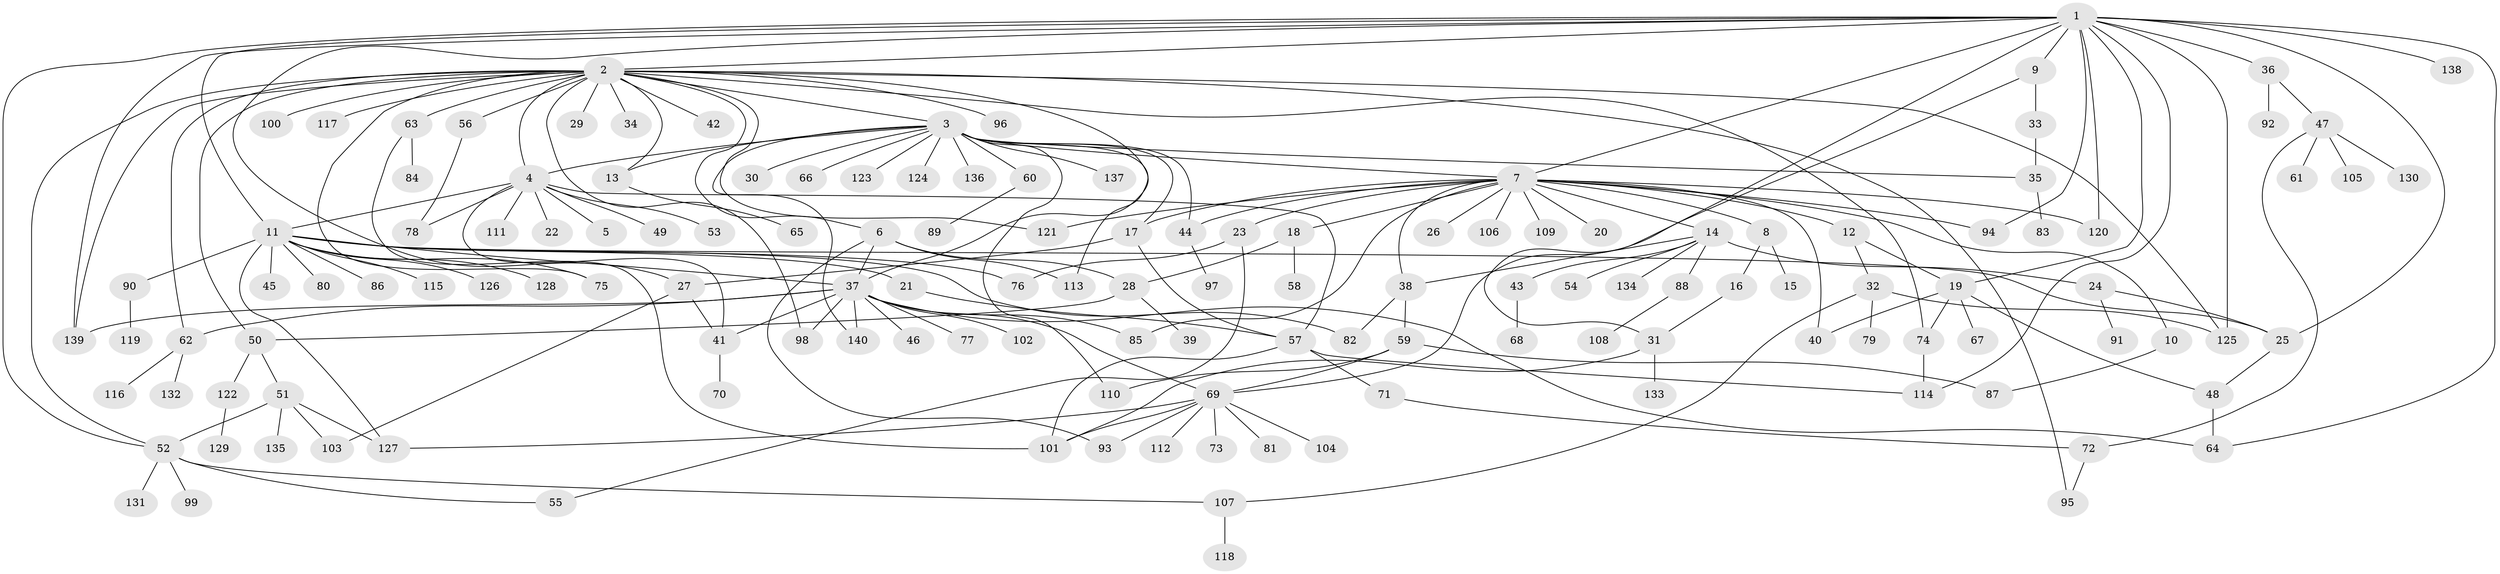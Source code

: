// Generated by graph-tools (version 1.1) at 2025/35/03/09/25 02:35:48]
// undirected, 140 vertices, 200 edges
graph export_dot {
graph [start="1"]
  node [color=gray90,style=filled];
  1;
  2;
  3;
  4;
  5;
  6;
  7;
  8;
  9;
  10;
  11;
  12;
  13;
  14;
  15;
  16;
  17;
  18;
  19;
  20;
  21;
  22;
  23;
  24;
  25;
  26;
  27;
  28;
  29;
  30;
  31;
  32;
  33;
  34;
  35;
  36;
  37;
  38;
  39;
  40;
  41;
  42;
  43;
  44;
  45;
  46;
  47;
  48;
  49;
  50;
  51;
  52;
  53;
  54;
  55;
  56;
  57;
  58;
  59;
  60;
  61;
  62;
  63;
  64;
  65;
  66;
  67;
  68;
  69;
  70;
  71;
  72;
  73;
  74;
  75;
  76;
  77;
  78;
  79;
  80;
  81;
  82;
  83;
  84;
  85;
  86;
  87;
  88;
  89;
  90;
  91;
  92;
  93;
  94;
  95;
  96;
  97;
  98;
  99;
  100;
  101;
  102;
  103;
  104;
  105;
  106;
  107;
  108;
  109;
  110;
  111;
  112;
  113;
  114;
  115;
  116;
  117;
  118;
  119;
  120;
  121;
  122;
  123;
  124;
  125;
  126;
  127;
  128;
  129;
  130;
  131;
  132;
  133;
  134;
  135;
  136;
  137;
  138;
  139;
  140;
  1 -- 2;
  1 -- 7;
  1 -- 9;
  1 -- 11;
  1 -- 19;
  1 -- 25;
  1 -- 27;
  1 -- 31;
  1 -- 36;
  1 -- 52;
  1 -- 64;
  1 -- 94;
  1 -- 114;
  1 -- 120;
  1 -- 125;
  1 -- 138;
  1 -- 139;
  2 -- 3;
  2 -- 4;
  2 -- 6;
  2 -- 13;
  2 -- 29;
  2 -- 34;
  2 -- 37;
  2 -- 42;
  2 -- 50;
  2 -- 52;
  2 -- 56;
  2 -- 62;
  2 -- 63;
  2 -- 74;
  2 -- 75;
  2 -- 95;
  2 -- 96;
  2 -- 98;
  2 -- 100;
  2 -- 117;
  2 -- 121;
  2 -- 125;
  2 -- 139;
  3 -- 4;
  3 -- 7;
  3 -- 13;
  3 -- 17;
  3 -- 30;
  3 -- 35;
  3 -- 44;
  3 -- 60;
  3 -- 66;
  3 -- 110;
  3 -- 113;
  3 -- 123;
  3 -- 124;
  3 -- 136;
  3 -- 137;
  3 -- 140;
  4 -- 5;
  4 -- 11;
  4 -- 22;
  4 -- 41;
  4 -- 49;
  4 -- 53;
  4 -- 57;
  4 -- 78;
  4 -- 111;
  6 -- 28;
  6 -- 37;
  6 -- 93;
  6 -- 113;
  7 -- 8;
  7 -- 10;
  7 -- 12;
  7 -- 14;
  7 -- 17;
  7 -- 18;
  7 -- 20;
  7 -- 23;
  7 -- 26;
  7 -- 38;
  7 -- 40;
  7 -- 44;
  7 -- 85;
  7 -- 94;
  7 -- 106;
  7 -- 109;
  7 -- 120;
  7 -- 121;
  8 -- 15;
  8 -- 16;
  9 -- 33;
  9 -- 69;
  10 -- 87;
  11 -- 21;
  11 -- 25;
  11 -- 37;
  11 -- 45;
  11 -- 75;
  11 -- 76;
  11 -- 80;
  11 -- 82;
  11 -- 86;
  11 -- 90;
  11 -- 115;
  11 -- 126;
  11 -- 127;
  11 -- 128;
  12 -- 19;
  12 -- 32;
  13 -- 65;
  14 -- 24;
  14 -- 38;
  14 -- 43;
  14 -- 54;
  14 -- 88;
  14 -- 134;
  16 -- 31;
  17 -- 27;
  17 -- 57;
  18 -- 28;
  18 -- 58;
  19 -- 40;
  19 -- 48;
  19 -- 67;
  19 -- 74;
  21 -- 57;
  23 -- 55;
  23 -- 76;
  24 -- 25;
  24 -- 91;
  25 -- 48;
  27 -- 41;
  27 -- 103;
  28 -- 39;
  28 -- 50;
  31 -- 101;
  31 -- 133;
  32 -- 79;
  32 -- 107;
  32 -- 125;
  33 -- 35;
  35 -- 83;
  36 -- 47;
  36 -- 92;
  37 -- 41;
  37 -- 46;
  37 -- 62;
  37 -- 64;
  37 -- 69;
  37 -- 77;
  37 -- 85;
  37 -- 98;
  37 -- 102;
  37 -- 139;
  37 -- 140;
  38 -- 59;
  38 -- 82;
  41 -- 70;
  43 -- 68;
  44 -- 97;
  47 -- 61;
  47 -- 72;
  47 -- 105;
  47 -- 130;
  48 -- 64;
  50 -- 51;
  50 -- 122;
  51 -- 52;
  51 -- 103;
  51 -- 127;
  51 -- 135;
  52 -- 55;
  52 -- 99;
  52 -- 107;
  52 -- 131;
  56 -- 78;
  57 -- 71;
  57 -- 101;
  57 -- 114;
  59 -- 69;
  59 -- 87;
  59 -- 110;
  60 -- 89;
  62 -- 116;
  62 -- 132;
  63 -- 84;
  63 -- 101;
  69 -- 73;
  69 -- 81;
  69 -- 93;
  69 -- 101;
  69 -- 104;
  69 -- 112;
  69 -- 127;
  71 -- 72;
  72 -- 95;
  74 -- 114;
  88 -- 108;
  90 -- 119;
  107 -- 118;
  122 -- 129;
}
